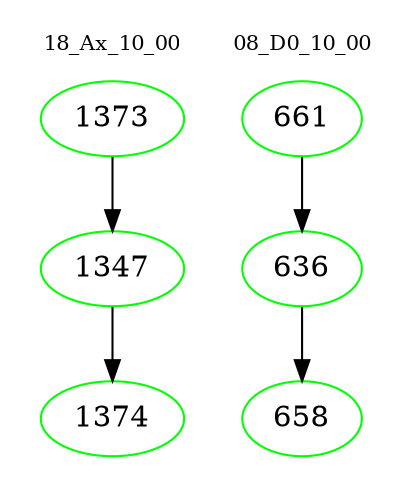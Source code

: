 digraph{
subgraph cluster_0 {
color = white
label = "18_Ax_10_00";
fontsize=10;
T0_1373 [label="1373", color="green"]
T0_1373 -> T0_1347 [color="black"]
T0_1347 [label="1347", color="green"]
T0_1347 -> T0_1374 [color="black"]
T0_1374 [label="1374", color="green"]
}
subgraph cluster_1 {
color = white
label = "08_D0_10_00";
fontsize=10;
T1_661 [label="661", color="green"]
T1_661 -> T1_636 [color="black"]
T1_636 [label="636", color="green"]
T1_636 -> T1_658 [color="black"]
T1_658 [label="658", color="green"]
}
}
